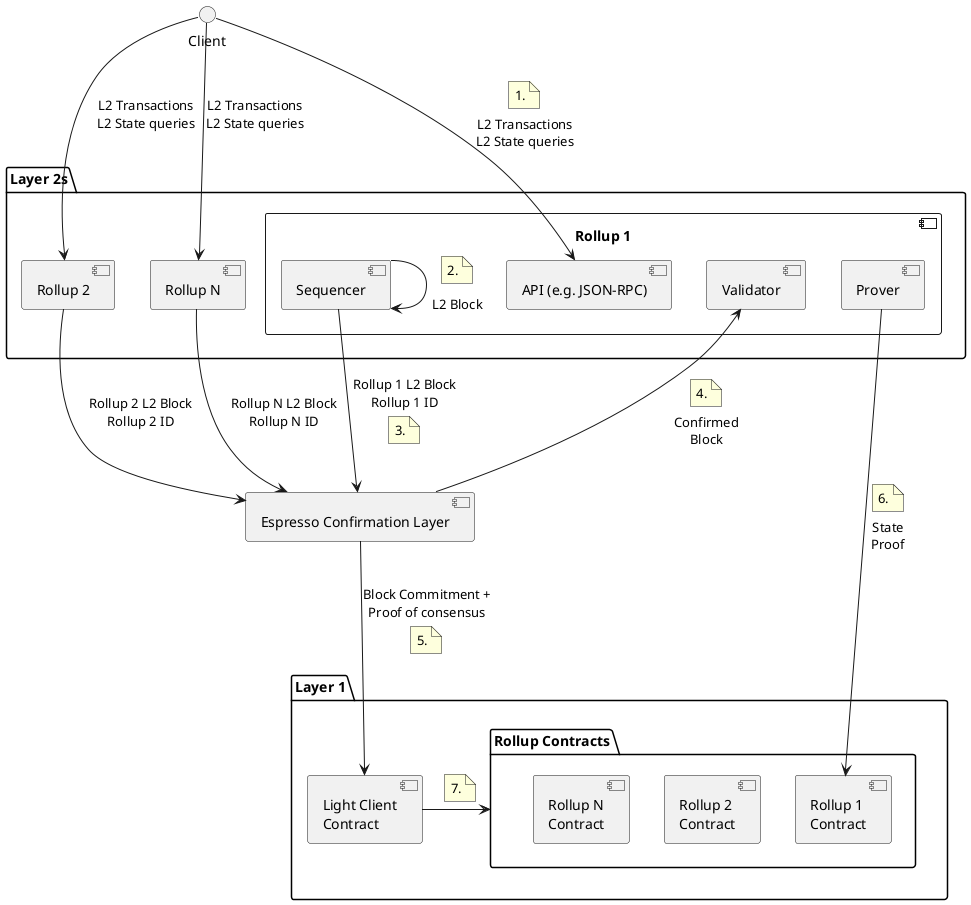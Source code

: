 @startuml
component "Espresso Confirmation Layer" as Esp
package "Layer 2s" as L2 {
    component "Rollup 1" as L2_1 {
        component "API (e.g. JSON-RPC)" as L2_1_RPC
        component Sequencer as L2_Seq
        component Validator as L2_1_Val
        component Prover as L2_1_Prover
        ' component "State DB" as L2_1_State
    }
    component "Rollup 2" as L2_2
    component "Rollup N" as L2_N
}
package "Layer 1" as L1 {
    component "Light Client\nContract" as LC
    package "Rollup Contracts" as L2_L1 {
        component "Rollup 1\nContract" as L2_1_L1
        component "Rollup 2\nContract" as L2_2_L1
        component "Rollup N\nContract" as L2_N_L1
    }
}

Client --> L2_1_RPC : L2 Transactions\nL2 State queries
note top of link
1.
end note
Client --> L2_2 : L2 Transactions\nL2 State queries
Client --> L2_N : L2 Transactions\nL2 State queries

' L2_1_RPC -> L2_Seq: L2 Transactions

L2_Seq -> L2_Seq: L2 Block
note top of link
2.
end note

L2_Seq --> Esp : Rollup 1 L2 Block\nRollup 1 ID
note of link
3.
end note

L2_2 --> Esp : Rollup 2 L2 Block\nRollup 2 ID
L2_N --> Esp : Rollup N L2 Block\nRollup N ID

Esp -up-> L2_1_Val : Confirmed\nBlock
note top of link
4.
end note

Esp -down-> LC : Block Commitment +\nProof of consensus
note bottom of link
5.
end note

L2_1_Prover --> L2_1_L1 : State\nProof
' L2_2 -> L2_2_L1 : State\nProof
' L2_N -> L2_N_L1 : State\nProof
note top of link
6.
end note

LC -> L2_L1
note bottom of link
7.
end note

' L2 1 details
' L2_1_RPC <-down- L2_1_State : Read state
' L2_1_Val -down-> L2_1_State : Write state
' L2_1_Prover <-down- L2_1_State : Read State

' Layout
' L2_1_RPC -[hidden]r-> L2_1_Val
' L2_1 -[hidden]r-> L2_2
' L2_2 -[hidden]r-> L2_N
' L2_1_L1 -[hidden]r-> L2_2_L1
' L2_2_L1 -[hidden]r-> L2_N_L1
' L2 -[hidden]d-> L1
' Esp -[hidden]u-> L2

@enduml
